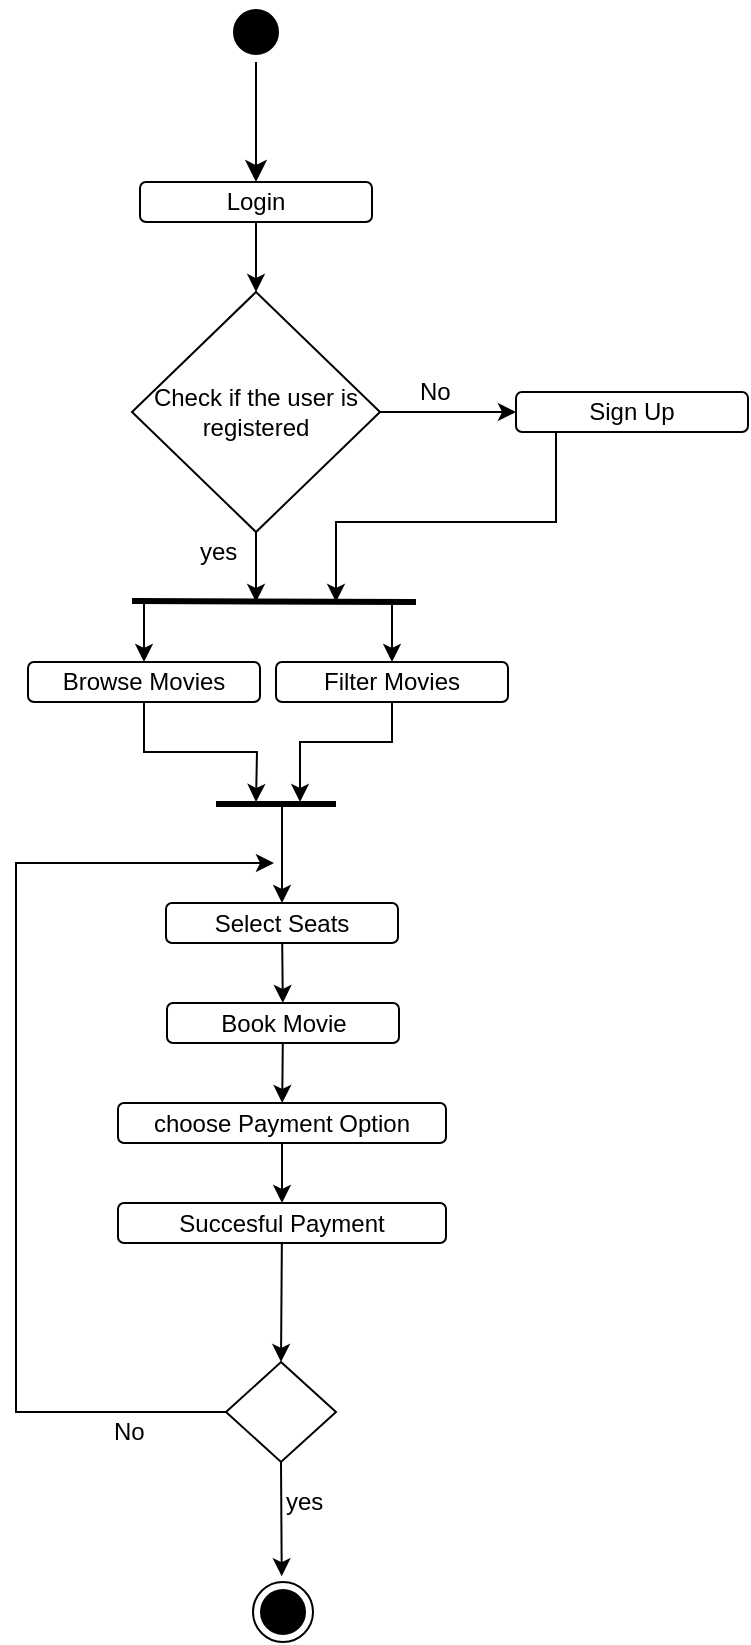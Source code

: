 <mxfile version="12.2.2" type="device" pages="1"><diagram id="yILZUWwxGguSa_4GIc62" name="Page-1"><mxGraphModel dx="2048" dy="1206" grid="1" gridSize="10" guides="1" tooltips="1" connect="1" arrows="1" fold="1" page="1" pageScale="1" pageWidth="850" pageHeight="1100" math="0" shadow="0"><root><mxCell id="0"/><mxCell id="1" parent="0"/><mxCell id="LUXt-2IQQlpoev3046dI-2" value="" style="ellipse;html=1;shape=startState;fillColor=#000000;strokeColor=#000000;" parent="1" vertex="1"><mxGeometry x="375" y="250" width="30" height="30" as="geometry"/></mxCell><mxCell id="LUXt-2IQQlpoev3046dI-3" value="" style="edgeStyle=orthogonalEdgeStyle;html=1;verticalAlign=bottom;endArrow=classic;endSize=8;strokeColor=#000000;endFill=1;" parent="1" source="LUXt-2IQQlpoev3046dI-2" edge="1"><mxGeometry relative="1" as="geometry"><mxPoint x="390" y="340" as="targetPoint"/><Array as="points"/></mxGeometry></mxCell><mxCell id="LUXt-2IQQlpoev3046dI-6" style="edgeStyle=none;rounded=0;orthogonalLoop=1;jettySize=auto;html=1;entryX=0.5;entryY=0;entryDx=0;entryDy=0;" parent="1" source="LUXt-2IQQlpoev3046dI-4" target="LUXt-2IQQlpoev3046dI-9" edge="1"><mxGeometry relative="1" as="geometry"><mxPoint x="394" y="420" as="targetPoint"/></mxGeometry></mxCell><mxCell id="LUXt-2IQQlpoev3046dI-4" value="Login" style="rounded=1;whiteSpace=wrap;html=1;" parent="1" vertex="1"><mxGeometry x="332" y="340" width="116" height="20" as="geometry"/></mxCell><mxCell id="LUXt-2IQQlpoev3046dI-10" style="edgeStyle=none;rounded=0;orthogonalLoop=1;jettySize=auto;html=1;entryX=0;entryY=0.5;entryDx=0;entryDy=0;" parent="1" source="LUXt-2IQQlpoev3046dI-9" target="LUXt-2IQQlpoev3046dI-11" edge="1"><mxGeometry relative="1" as="geometry"><mxPoint x="480" y="465" as="targetPoint"/></mxGeometry></mxCell><mxCell id="LUXt-2IQQlpoev3046dI-9" value="&lt;font style=&quot;font-size: 12px&quot;&gt;Check if the user is registered&lt;/font&gt;" style="rhombus;whiteSpace=wrap;html=1;" parent="1" vertex="1"><mxGeometry x="328" y="395" width="124" height="120" as="geometry"/></mxCell><mxCell id="LUXt-2IQQlpoev3046dI-38" style="rounded=0;orthogonalLoop=1;jettySize=auto;html=1;edgeStyle=orthogonalEdgeStyle;" parent="1" source="LUXt-2IQQlpoev3046dI-11" edge="1"><mxGeometry relative="1" as="geometry"><mxPoint x="430" y="550" as="targetPoint"/><Array as="points"><mxPoint x="540" y="510"/><mxPoint x="430" y="510"/></Array></mxGeometry></mxCell><mxCell id="LUXt-2IQQlpoev3046dI-11" value="Sign Up" style="rounded=1;whiteSpace=wrap;html=1;" parent="1" vertex="1"><mxGeometry x="520" y="445" width="116" height="20" as="geometry"/></mxCell><mxCell id="LUXt-2IQQlpoev3046dI-12" value="No" style="text;html=1;resizable=0;points=[];autosize=1;align=left;verticalAlign=top;spacingTop=-4;" parent="1" vertex="1"><mxGeometry x="470" y="435" width="30" height="20" as="geometry"/></mxCell><mxCell id="LUXt-2IQQlpoev3046dI-13" style="edgeStyle=none;rounded=0;orthogonalLoop=1;jettySize=auto;html=1;exitX=0.5;exitY=1;exitDx=0;exitDy=0;" parent="1" source="LUXt-2IQQlpoev3046dI-9" edge="1"><mxGeometry relative="1" as="geometry"><mxPoint x="390" y="550" as="targetPoint"/><mxPoint x="389" y="510" as="sourcePoint"/></mxGeometry></mxCell><mxCell id="LUXt-2IQQlpoev3046dI-40" style="edgeStyle=orthogonalEdgeStyle;rounded=0;orthogonalLoop=1;jettySize=auto;html=1;strokeWidth=1;startArrow=classic;startFill=1;endArrow=none;endFill=0;" parent="1" source="LUXt-2IQQlpoev3046dI-14" edge="1"><mxGeometry relative="1" as="geometry"><mxPoint x="334" y="550" as="targetPoint"/></mxGeometry></mxCell><mxCell id="LUXt-2IQQlpoev3046dI-42" style="rounded=0;orthogonalLoop=1;jettySize=auto;html=1;startArrow=none;startFill=0;endArrow=classic;endFill=1;strokeWidth=1;edgeStyle=orthogonalEdgeStyle;" parent="1" source="LUXt-2IQQlpoev3046dI-14" edge="1"><mxGeometry relative="1" as="geometry"><mxPoint x="390" y="650" as="targetPoint"/></mxGeometry></mxCell><mxCell id="LUXt-2IQQlpoev3046dI-14" value="Browse Movies" style="rounded=1;whiteSpace=wrap;html=1;" parent="1" vertex="1"><mxGeometry x="276" y="580" width="116" height="20" as="geometry"/></mxCell><mxCell id="LUXt-2IQQlpoev3046dI-22" value="" style="edgeStyle=orthogonalEdgeStyle;rounded=0;orthogonalLoop=1;jettySize=auto;html=1;" parent="1" source="LUXt-2IQQlpoev3046dI-18" edge="1"><mxGeometry relative="1" as="geometry"><mxPoint x="412" y="650" as="targetPoint"/><Array as="points"><mxPoint x="458" y="620"/><mxPoint x="412" y="620"/></Array></mxGeometry></mxCell><mxCell id="LUXt-2IQQlpoev3046dI-41" style="edgeStyle=orthogonalEdgeStyle;rounded=0;orthogonalLoop=1;jettySize=auto;html=1;strokeWidth=1;startArrow=classic;startFill=1;endArrow=none;endFill=0;" parent="1" source="LUXt-2IQQlpoev3046dI-18" edge="1"><mxGeometry relative="1" as="geometry"><mxPoint x="458" y="550" as="targetPoint"/></mxGeometry></mxCell><mxCell id="LUXt-2IQQlpoev3046dI-18" value="Filter Movies" style="rounded=1;whiteSpace=wrap;html=1;" parent="1" vertex="1"><mxGeometry x="400" y="580" width="116" height="20" as="geometry"/></mxCell><mxCell id="LUXt-2IQQlpoev3046dI-29" value="" style="edgeStyle=none;rounded=0;orthogonalLoop=1;jettySize=auto;html=1;" parent="1" source="LUXt-2IQQlpoev3046dI-21" target="LUXt-2IQQlpoev3046dI-28" edge="1"><mxGeometry relative="1" as="geometry"/></mxCell><mxCell id="LUXt-2IQQlpoev3046dI-21" value="Book Movie" style="rounded=1;whiteSpace=wrap;html=1;" parent="1" vertex="1"><mxGeometry x="345.5" y="750.5" width="116" height="20" as="geometry"/></mxCell><mxCell id="LUXt-2IQQlpoev3046dI-31" value="" style="edgeStyle=none;rounded=0;orthogonalLoop=1;jettySize=auto;html=1;" parent="1" source="LUXt-2IQQlpoev3046dI-28" target="LUXt-2IQQlpoev3046dI-30" edge="1"><mxGeometry relative="1" as="geometry"/></mxCell><mxCell id="LUXt-2IQQlpoev3046dI-28" value="choose Payment Option" style="rounded=1;whiteSpace=wrap;html=1;" parent="1" vertex="1"><mxGeometry x="321" y="800.5" width="164" height="20" as="geometry"/></mxCell><mxCell id="LUXt-2IQQlpoev3046dI-33" value="" style="edgeStyle=none;rounded=0;orthogonalLoop=1;jettySize=auto;html=1;entryX=0.5;entryY=0;entryDx=0;entryDy=0;" parent="1" source="LUXt-2IQQlpoev3046dI-30" target="xhjnBvIM5HfxdWoc4AUj-1" edge="1"><mxGeometry relative="1" as="geometry"><mxPoint x="405" y="920" as="targetPoint"/></mxGeometry></mxCell><mxCell id="LUXt-2IQQlpoev3046dI-36" style="edgeStyle=orthogonalEdgeStyle;rounded=0;orthogonalLoop=1;jettySize=auto;html=1;exitX=0;exitY=0.5;exitDx=0;exitDy=0;" parent="1" source="xhjnBvIM5HfxdWoc4AUj-1" edge="1"><mxGeometry relative="1" as="geometry"><mxPoint x="399" y="680.5" as="targetPoint"/><Array as="points"><mxPoint x="270" y="955"/><mxPoint x="270" y="681"/></Array></mxGeometry></mxCell><mxCell id="LUXt-2IQQlpoev3046dI-30" value="Succesful Payment" style="rounded=1;whiteSpace=wrap;html=1;" parent="1" vertex="1"><mxGeometry x="321" y="850.5" width="164" height="20" as="geometry"/></mxCell><mxCell id="LUXt-2IQQlpoev3046dI-27" style="edgeStyle=none;rounded=0;orthogonalLoop=1;jettySize=auto;html=1;" parent="1" source="LUXt-2IQQlpoev3046dI-25" target="LUXt-2IQQlpoev3046dI-21" edge="1"><mxGeometry relative="1" as="geometry"/></mxCell><mxCell id="LUXt-2IQQlpoev3046dI-45" style="edgeStyle=orthogonalEdgeStyle;rounded=0;orthogonalLoop=1;jettySize=auto;html=1;startArrow=classic;startFill=1;endArrow=none;endFill=0;strokeColor=#000000;strokeWidth=1;" parent="1" source="LUXt-2IQQlpoev3046dI-25" edge="1"><mxGeometry relative="1" as="geometry"><mxPoint x="403" y="650" as="targetPoint"/></mxGeometry></mxCell><mxCell id="LUXt-2IQQlpoev3046dI-25" value="Select Seats" style="rounded=1;whiteSpace=wrap;html=1;" parent="1" vertex="1"><mxGeometry x="345" y="700.5" width="116" height="20" as="geometry"/></mxCell><mxCell id="LUXt-2IQQlpoev3046dI-15" value="yes" style="text;html=1;resizable=0;points=[];autosize=1;align=left;verticalAlign=top;spacingTop=-4;" parent="1" vertex="1"><mxGeometry x="360" y="515" width="30" height="20" as="geometry"/></mxCell><mxCell id="LUXt-2IQQlpoev3046dI-34" value="" style="ellipse;html=1;shape=endState;fillColor=#000000;strokeColor=#000000;rounded=1;" parent="1" vertex="1"><mxGeometry x="388.5" y="1040" width="30" height="30" as="geometry"/></mxCell><mxCell id="LUXt-2IQQlpoev3046dI-35" value="yes" style="text;html=1;resizable=0;points=[];autosize=1;align=left;verticalAlign=top;spacingTop=-4;" parent="1" vertex="1"><mxGeometry x="403" y="990" width="30" height="20" as="geometry"/></mxCell><mxCell id="LUXt-2IQQlpoev3046dI-37" value="No" style="text;html=1;resizable=0;points=[];autosize=1;align=left;verticalAlign=top;spacingTop=-4;" parent="1" vertex="1"><mxGeometry x="317" y="955" width="30" height="20" as="geometry"/></mxCell><mxCell id="LUXt-2IQQlpoev3046dI-39" value="" style="endArrow=none;html=1;strokeWidth=3;" parent="1" edge="1"><mxGeometry width="50" height="50" relative="1" as="geometry"><mxPoint x="328" y="549.5" as="sourcePoint"/><mxPoint x="470" y="550" as="targetPoint"/></mxGeometry></mxCell><mxCell id="LUXt-2IQQlpoev3046dI-43" value="" style="endArrow=none;html=1;strokeWidth=3;" parent="1" edge="1"><mxGeometry width="50" height="50" relative="1" as="geometry"><mxPoint x="370" y="651" as="sourcePoint"/><mxPoint x="430" y="651" as="targetPoint"/></mxGeometry></mxCell><mxCell id="xhjnBvIM5HfxdWoc4AUj-2" style="rounded=0;orthogonalLoop=1;jettySize=auto;html=1;exitX=0.5;exitY=1;exitDx=0;exitDy=0;entryX=0.479;entryY=-0.097;entryDx=0;entryDy=0;entryPerimeter=0;" edge="1" parent="1" source="xhjnBvIM5HfxdWoc4AUj-1" target="LUXt-2IQQlpoev3046dI-34"><mxGeometry relative="1" as="geometry"/></mxCell><mxCell id="xhjnBvIM5HfxdWoc4AUj-1" value="" style="rhombus;whiteSpace=wrap;html=1;" vertex="1" parent="1"><mxGeometry x="375" y="930" width="55" height="50" as="geometry"/></mxCell></root></mxGraphModel></diagram></mxfile>